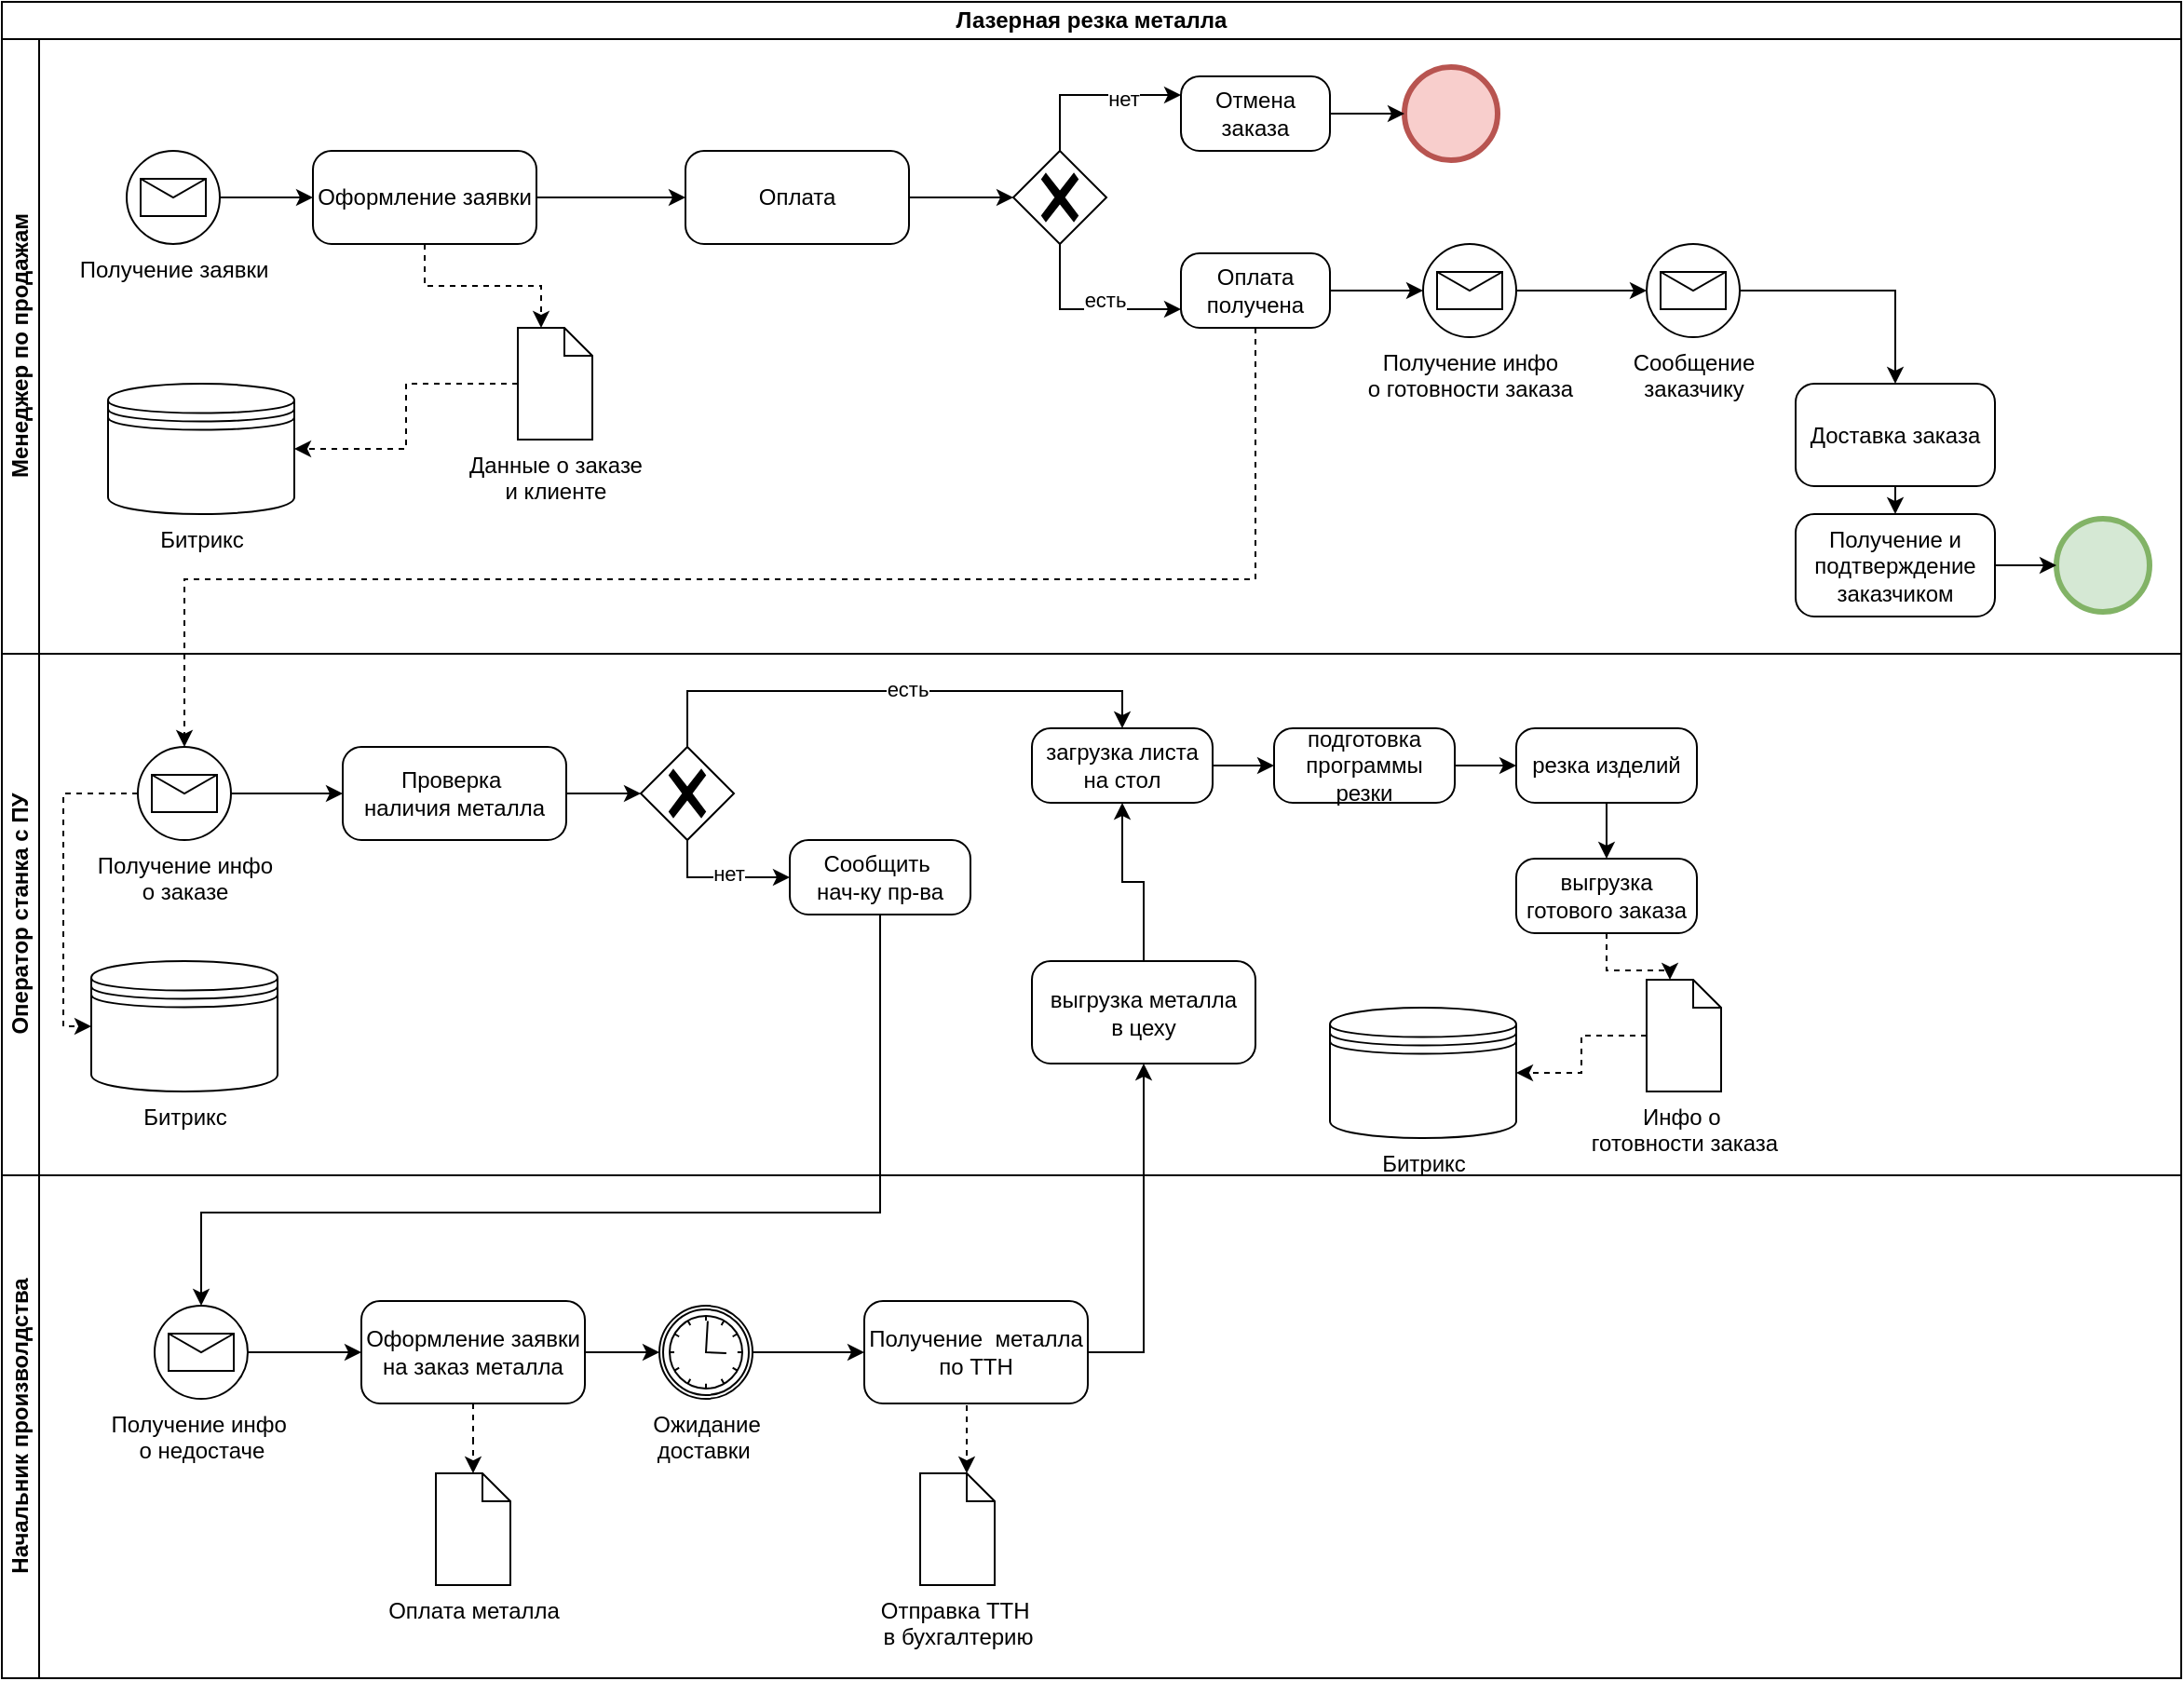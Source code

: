 <mxfile version="22.1.16" type="device">
  <diagram name="Страница — 1" id="a0039gpGuNr3NO7Vex6z">
    <mxGraphModel dx="1829" dy="569" grid="1" gridSize="10" guides="1" tooltips="1" connect="1" arrows="1" fold="1" page="1" pageScale="1" pageWidth="827" pageHeight="1169" math="0" shadow="0">
      <root>
        <mxCell id="0" />
        <mxCell id="1" parent="0" />
        <mxCell id="ncJrujkqdV2YsNTOufrD-1" value="Лазерная резка металла" style="swimlane;html=1;childLayout=stackLayout;resizeParent=1;resizeParentMax=0;horizontal=1;startSize=20;horizontalStack=0;whiteSpace=wrap;" parent="1" vertex="1">
          <mxGeometry x="-73" y="70" width="1170" height="900" as="geometry" />
        </mxCell>
        <mxCell id="ncJrujkqdV2YsNTOufrD-2" value="Менеджер по продажам" style="swimlane;html=1;startSize=20;horizontal=0;" parent="ncJrujkqdV2YsNTOufrD-1" vertex="1">
          <mxGeometry y="20" width="1170" height="330" as="geometry" />
        </mxCell>
        <mxCell id="ncJrujkqdV2YsNTOufrD-11" style="edgeStyle=orthogonalEdgeStyle;rounded=0;orthogonalLoop=1;jettySize=auto;html=1;exitX=1;exitY=0.5;exitDx=0;exitDy=0;exitPerimeter=0;" parent="ncJrujkqdV2YsNTOufrD-2" source="ncJrujkqdV2YsNTOufrD-10" edge="1">
          <mxGeometry relative="1" as="geometry">
            <mxPoint x="167" y="85" as="targetPoint" />
          </mxGeometry>
        </mxCell>
        <mxCell id="ncJrujkqdV2YsNTOufrD-10" value="Получение заявки" style="points=[[0.145,0.145,0],[0.5,0,0],[0.855,0.145,0],[1,0.5,0],[0.855,0.855,0],[0.5,1,0],[0.145,0.855,0],[0,0.5,0]];shape=mxgraph.bpmn.event;html=1;verticalLabelPosition=bottom;labelBackgroundColor=#ffffff;verticalAlign=top;align=center;perimeter=ellipsePerimeter;outlineConnect=0;aspect=fixed;outline=standard;symbol=message;" parent="ncJrujkqdV2YsNTOufrD-2" vertex="1">
          <mxGeometry x="67" y="60" width="50" height="50" as="geometry" />
        </mxCell>
        <mxCell id="ncJrujkqdV2YsNTOufrD-12" value="Оформление заявки" style="points=[[0.25,0,0],[0.5,0,0],[0.75,0,0],[1,0.25,0],[1,0.5,0],[1,0.75,0],[0.75,1,0],[0.5,1,0],[0.25,1,0],[0,0.75,0],[0,0.5,0],[0,0.25,0]];shape=mxgraph.bpmn.task;whiteSpace=wrap;rectStyle=rounded;size=10;html=1;container=1;expand=0;collapsible=0;taskMarker=abstract;" parent="ncJrujkqdV2YsNTOufrD-2" vertex="1">
          <mxGeometry x="167" y="60" width="120" height="50" as="geometry" />
        </mxCell>
        <mxCell id="ncJrujkqdV2YsNTOufrD-13" value="Битрикс" style="shape=datastore;html=1;labelPosition=center;verticalLabelPosition=bottom;align=center;verticalAlign=top;" parent="ncJrujkqdV2YsNTOufrD-2" vertex="1">
          <mxGeometry x="57" y="185" width="100" height="70" as="geometry" />
        </mxCell>
        <mxCell id="ncJrujkqdV2YsNTOufrD-17" style="edgeStyle=orthogonalEdgeStyle;rounded=0;orthogonalLoop=1;jettySize=auto;html=1;exitX=0;exitY=0.5;exitDx=0;exitDy=0;exitPerimeter=0;entryX=1;entryY=0.5;entryDx=0;entryDy=0;dashed=1;" parent="ncJrujkqdV2YsNTOufrD-2" source="ncJrujkqdV2YsNTOufrD-15" target="ncJrujkqdV2YsNTOufrD-13" edge="1">
          <mxGeometry relative="1" as="geometry" />
        </mxCell>
        <mxCell id="ncJrujkqdV2YsNTOufrD-15" value="Данные о заказе&lt;br&gt;и клиенте" style="shape=mxgraph.bpmn.data;labelPosition=center;verticalLabelPosition=bottom;align=center;verticalAlign=top;size=15;html=1;" parent="ncJrujkqdV2YsNTOufrD-2" vertex="1">
          <mxGeometry x="277" y="155" width="40" height="60" as="geometry" />
        </mxCell>
        <mxCell id="YiAbQRiZ3VMbAEbha5EH-1" style="edgeStyle=orthogonalEdgeStyle;rounded=0;orthogonalLoop=1;jettySize=auto;html=1;exitX=0.5;exitY=1;exitDx=0;exitDy=0;exitPerimeter=0;entryX=0;entryY=0;entryDx=12.5;entryDy=0;entryPerimeter=0;dashed=1;" edge="1" parent="ncJrujkqdV2YsNTOufrD-2" source="ncJrujkqdV2YsNTOufrD-12" target="ncJrujkqdV2YsNTOufrD-15">
          <mxGeometry relative="1" as="geometry" />
        </mxCell>
        <mxCell id="YiAbQRiZ3VMbAEbha5EH-6" value="Оплата" style="points=[[0.25,0,0],[0.5,0,0],[0.75,0,0],[1,0.25,0],[1,0.5,0],[1,0.75,0],[0.75,1,0],[0.5,1,0],[0.25,1,0],[0,0.75,0],[0,0.5,0],[0,0.25,0]];shape=mxgraph.bpmn.task;whiteSpace=wrap;rectStyle=rounded;size=10;html=1;container=1;expand=0;collapsible=0;taskMarker=abstract;" vertex="1" parent="ncJrujkqdV2YsNTOufrD-2">
          <mxGeometry x="367" y="60" width="120" height="50" as="geometry" />
        </mxCell>
        <mxCell id="YiAbQRiZ3VMbAEbha5EH-7" style="edgeStyle=orthogonalEdgeStyle;rounded=0;orthogonalLoop=1;jettySize=auto;html=1;exitX=1;exitY=0.5;exitDx=0;exitDy=0;exitPerimeter=0;entryX=0;entryY=0.5;entryDx=0;entryDy=0;entryPerimeter=0;" edge="1" parent="ncJrujkqdV2YsNTOufrD-2" source="ncJrujkqdV2YsNTOufrD-12" target="YiAbQRiZ3VMbAEbha5EH-6">
          <mxGeometry relative="1" as="geometry" />
        </mxCell>
        <mxCell id="YiAbQRiZ3VMbAEbha5EH-8" value="" style="points=[[0.25,0.25,0],[0.5,0,0],[0.75,0.25,0],[1,0.5,0],[0.75,0.75,0],[0.5,1,0],[0.25,0.75,0],[0,0.5,0]];shape=mxgraph.bpmn.gateway2;html=1;verticalLabelPosition=bottom;labelBackgroundColor=#ffffff;verticalAlign=top;align=center;perimeter=rhombusPerimeter;outlineConnect=0;outline=none;symbol=none;gwType=exclusive;" vertex="1" parent="ncJrujkqdV2YsNTOufrD-2">
          <mxGeometry x="543" y="60" width="50" height="50" as="geometry" />
        </mxCell>
        <mxCell id="YiAbQRiZ3VMbAEbha5EH-9" style="edgeStyle=orthogonalEdgeStyle;rounded=0;orthogonalLoop=1;jettySize=auto;html=1;exitX=1;exitY=0.5;exitDx=0;exitDy=0;exitPerimeter=0;entryX=0;entryY=0.5;entryDx=0;entryDy=0;entryPerimeter=0;" edge="1" parent="ncJrujkqdV2YsNTOufrD-2" source="YiAbQRiZ3VMbAEbha5EH-6" target="YiAbQRiZ3VMbAEbha5EH-8">
          <mxGeometry relative="1" as="geometry" />
        </mxCell>
        <mxCell id="YiAbQRiZ3VMbAEbha5EH-11" value="Отмена заказа" style="points=[[0.25,0,0],[0.5,0,0],[0.75,0,0],[1,0.25,0],[1,0.5,0],[1,0.75,0],[0.75,1,0],[0.5,1,0],[0.25,1,0],[0,0.75,0],[0,0.5,0],[0,0.25,0]];shape=mxgraph.bpmn.task;whiteSpace=wrap;rectStyle=rounded;size=10;html=1;container=1;expand=0;collapsible=0;taskMarker=abstract;" vertex="1" parent="ncJrujkqdV2YsNTOufrD-2">
          <mxGeometry x="633" y="20" width="80" height="40" as="geometry" />
        </mxCell>
        <mxCell id="YiAbQRiZ3VMbAEbha5EH-12" value="Оплата получена" style="points=[[0.25,0,0],[0.5,0,0],[0.75,0,0],[1,0.25,0],[1,0.5,0],[1,0.75,0],[0.75,1,0],[0.5,1,0],[0.25,1,0],[0,0.75,0],[0,0.5,0],[0,0.25,0]];shape=mxgraph.bpmn.task;whiteSpace=wrap;rectStyle=rounded;size=10;html=1;container=1;expand=0;collapsible=0;taskMarker=abstract;" vertex="1" parent="ncJrujkqdV2YsNTOufrD-2">
          <mxGeometry x="633" y="115" width="80" height="40" as="geometry" />
        </mxCell>
        <mxCell id="YiAbQRiZ3VMbAEbha5EH-13" style="edgeStyle=orthogonalEdgeStyle;rounded=0;orthogonalLoop=1;jettySize=auto;html=1;exitX=0.5;exitY=0;exitDx=0;exitDy=0;exitPerimeter=0;entryX=0;entryY=0.25;entryDx=0;entryDy=0;entryPerimeter=0;" edge="1" parent="ncJrujkqdV2YsNTOufrD-2" source="YiAbQRiZ3VMbAEbha5EH-8" target="YiAbQRiZ3VMbAEbha5EH-11">
          <mxGeometry relative="1" as="geometry" />
        </mxCell>
        <mxCell id="YiAbQRiZ3VMbAEbha5EH-14" value="нет" style="edgeLabel;html=1;align=center;verticalAlign=middle;resizable=0;points=[];" vertex="1" connectable="0" parent="YiAbQRiZ3VMbAEbha5EH-13">
          <mxGeometry x="0.339" y="-2" relative="1" as="geometry">
            <mxPoint as="offset" />
          </mxGeometry>
        </mxCell>
        <mxCell id="YiAbQRiZ3VMbAEbha5EH-17" style="edgeStyle=orthogonalEdgeStyle;rounded=0;orthogonalLoop=1;jettySize=auto;html=1;exitX=0.5;exitY=1;exitDx=0;exitDy=0;exitPerimeter=0;entryX=0;entryY=0.75;entryDx=0;entryDy=0;entryPerimeter=0;" edge="1" parent="ncJrujkqdV2YsNTOufrD-2" source="YiAbQRiZ3VMbAEbha5EH-8" target="YiAbQRiZ3VMbAEbha5EH-12">
          <mxGeometry relative="1" as="geometry" />
        </mxCell>
        <mxCell id="YiAbQRiZ3VMbAEbha5EH-18" value="есть" style="edgeLabel;html=1;align=center;verticalAlign=middle;resizable=0;points=[];" vertex="1" connectable="0" parent="YiAbQRiZ3VMbAEbha5EH-17">
          <mxGeometry x="0.172" y="5" relative="1" as="geometry">
            <mxPoint as="offset" />
          </mxGeometry>
        </mxCell>
        <mxCell id="YiAbQRiZ3VMbAEbha5EH-20" value="" style="points=[[0.145,0.145,0],[0.5,0,0],[0.855,0.145,0],[1,0.5,0],[0.855,0.855,0],[0.5,1,0],[0.145,0.855,0],[0,0.5,0]];shape=mxgraph.bpmn.event;html=1;verticalLabelPosition=bottom;labelBackgroundColor=#ffffff;verticalAlign=top;align=center;perimeter=ellipsePerimeter;outlineConnect=0;aspect=fixed;outline=end;symbol=terminate2;fillColor=#f8cecc;strokeColor=#b85450;" vertex="1" parent="ncJrujkqdV2YsNTOufrD-2">
          <mxGeometry x="753" y="15" width="50" height="50" as="geometry" />
        </mxCell>
        <mxCell id="YiAbQRiZ3VMbAEbha5EH-19" style="edgeStyle=orthogonalEdgeStyle;rounded=0;orthogonalLoop=1;jettySize=auto;html=1;exitX=1;exitY=0.5;exitDx=0;exitDy=0;exitPerimeter=0;" edge="1" parent="ncJrujkqdV2YsNTOufrD-2" source="YiAbQRiZ3VMbAEbha5EH-11" target="YiAbQRiZ3VMbAEbha5EH-20">
          <mxGeometry relative="1" as="geometry">
            <mxPoint x="763" y="40" as="targetPoint" />
          </mxGeometry>
        </mxCell>
        <mxCell id="YiAbQRiZ3VMbAEbha5EH-76" style="edgeStyle=orthogonalEdgeStyle;rounded=0;orthogonalLoop=1;jettySize=auto;html=1;exitX=1;exitY=0.5;exitDx=0;exitDy=0;exitPerimeter=0;" edge="1" parent="ncJrujkqdV2YsNTOufrD-2" source="YiAbQRiZ3VMbAEbha5EH-74">
          <mxGeometry relative="1" as="geometry">
            <mxPoint x="883" y="135" as="targetPoint" />
          </mxGeometry>
        </mxCell>
        <mxCell id="YiAbQRiZ3VMbAEbha5EH-74" value="Получение инфо&lt;br&gt;о готовности заказа" style="points=[[0.145,0.145,0],[0.5,0,0],[0.855,0.145,0],[1,0.5,0],[0.855,0.855,0],[0.5,1,0],[0.145,0.855,0],[0,0.5,0]];shape=mxgraph.bpmn.event;html=1;verticalLabelPosition=bottom;labelBackgroundColor=#ffffff;verticalAlign=top;align=center;perimeter=ellipsePerimeter;outlineConnect=0;aspect=fixed;outline=standard;symbol=message;" vertex="1" parent="ncJrujkqdV2YsNTOufrD-2">
          <mxGeometry x="763" y="110" width="50" height="50" as="geometry" />
        </mxCell>
        <mxCell id="YiAbQRiZ3VMbAEbha5EH-75" style="edgeStyle=orthogonalEdgeStyle;rounded=0;orthogonalLoop=1;jettySize=auto;html=1;exitX=1;exitY=0.5;exitDx=0;exitDy=0;exitPerimeter=0;entryX=0;entryY=0.5;entryDx=0;entryDy=0;entryPerimeter=0;" edge="1" parent="ncJrujkqdV2YsNTOufrD-2" source="YiAbQRiZ3VMbAEbha5EH-12" target="YiAbQRiZ3VMbAEbha5EH-74">
          <mxGeometry relative="1" as="geometry" />
        </mxCell>
        <mxCell id="YiAbQRiZ3VMbAEbha5EH-77" value="Сообщение&lt;br&gt;заказчику" style="points=[[0.145,0.145,0],[0.5,0,0],[0.855,0.145,0],[1,0.5,0],[0.855,0.855,0],[0.5,1,0],[0.145,0.855,0],[0,0.5,0]];shape=mxgraph.bpmn.event;html=1;verticalLabelPosition=bottom;labelBackgroundColor=#ffffff;verticalAlign=top;align=center;perimeter=ellipsePerimeter;outlineConnect=0;aspect=fixed;outline=standard;symbol=message;" vertex="1" parent="ncJrujkqdV2YsNTOufrD-2">
          <mxGeometry x="883" y="110" width="50" height="50" as="geometry" />
        </mxCell>
        <mxCell id="YiAbQRiZ3VMbAEbha5EH-78" value="Доставка заказа" style="points=[[0.25,0,0],[0.5,0,0],[0.75,0,0],[1,0.25,0],[1,0.5,0],[1,0.75,0],[0.75,1,0],[0.5,1,0],[0.25,1,0],[0,0.75,0],[0,0.5,0],[0,0.25,0]];shape=mxgraph.bpmn.task;whiteSpace=wrap;rectStyle=rounded;size=10;html=1;container=1;expand=0;collapsible=0;taskMarker=abstract;" vertex="1" parent="ncJrujkqdV2YsNTOufrD-2">
          <mxGeometry x="963" y="185" width="107" height="55" as="geometry" />
        </mxCell>
        <mxCell id="YiAbQRiZ3VMbAEbha5EH-79" style="edgeStyle=orthogonalEdgeStyle;rounded=0;orthogonalLoop=1;jettySize=auto;html=1;exitX=1;exitY=0.5;exitDx=0;exitDy=0;exitPerimeter=0;entryX=0.5;entryY=0;entryDx=0;entryDy=0;entryPerimeter=0;" edge="1" parent="ncJrujkqdV2YsNTOufrD-2" source="YiAbQRiZ3VMbAEbha5EH-77" target="YiAbQRiZ3VMbAEbha5EH-78">
          <mxGeometry relative="1" as="geometry" />
        </mxCell>
        <mxCell id="YiAbQRiZ3VMbAEbha5EH-80" value="Получение и подтверждение заказчиком" style="points=[[0.25,0,0],[0.5,0,0],[0.75,0,0],[1,0.25,0],[1,0.5,0],[1,0.75,0],[0.75,1,0],[0.5,1,0],[0.25,1,0],[0,0.75,0],[0,0.5,0],[0,0.25,0]];shape=mxgraph.bpmn.task;whiteSpace=wrap;rectStyle=rounded;size=10;html=1;container=1;expand=0;collapsible=0;taskMarker=abstract;" vertex="1" parent="ncJrujkqdV2YsNTOufrD-2">
          <mxGeometry x="963" y="255" width="107" height="55" as="geometry" />
        </mxCell>
        <mxCell id="YiAbQRiZ3VMbAEbha5EH-81" style="edgeStyle=orthogonalEdgeStyle;rounded=0;orthogonalLoop=1;jettySize=auto;html=1;exitX=0.5;exitY=1;exitDx=0;exitDy=0;exitPerimeter=0;entryX=0.5;entryY=0;entryDx=0;entryDy=0;entryPerimeter=0;" edge="1" parent="ncJrujkqdV2YsNTOufrD-2" source="YiAbQRiZ3VMbAEbha5EH-78" target="YiAbQRiZ3VMbAEbha5EH-80">
          <mxGeometry relative="1" as="geometry" />
        </mxCell>
        <mxCell id="YiAbQRiZ3VMbAEbha5EH-82" value="" style="points=[[0.145,0.145,0],[0.5,0,0],[0.855,0.145,0],[1,0.5,0],[0.855,0.855,0],[0.5,1,0],[0.145,0.855,0],[0,0.5,0]];shape=mxgraph.bpmn.event;html=1;verticalLabelPosition=bottom;labelBackgroundColor=#ffffff;verticalAlign=top;align=center;perimeter=ellipsePerimeter;outlineConnect=0;aspect=fixed;outline=end;symbol=terminate2;fillColor=#d5e8d4;strokeColor=#82b366;" vertex="1" parent="ncJrujkqdV2YsNTOufrD-2">
          <mxGeometry x="1103" y="257.5" width="50" height="50" as="geometry" />
        </mxCell>
        <mxCell id="YiAbQRiZ3VMbAEbha5EH-83" style="edgeStyle=orthogonalEdgeStyle;rounded=0;orthogonalLoop=1;jettySize=auto;html=1;exitX=1;exitY=0.5;exitDx=0;exitDy=0;exitPerimeter=0;entryX=0;entryY=0.5;entryDx=0;entryDy=0;entryPerimeter=0;" edge="1" parent="ncJrujkqdV2YsNTOufrD-2" source="YiAbQRiZ3VMbAEbha5EH-80" target="YiAbQRiZ3VMbAEbha5EH-82">
          <mxGeometry relative="1" as="geometry" />
        </mxCell>
        <mxCell id="ncJrujkqdV2YsNTOufrD-3" value="Оператор станка с ПУ" style="swimlane;html=1;startSize=20;horizontal=0;" parent="ncJrujkqdV2YsNTOufrD-1" vertex="1">
          <mxGeometry y="350" width="1170" height="280" as="geometry">
            <mxRectangle y="140" width="900" height="30" as="alternateBounds" />
          </mxGeometry>
        </mxCell>
        <mxCell id="YiAbQRiZ3VMbAEbha5EH-24" style="edgeStyle=orthogonalEdgeStyle;rounded=0;orthogonalLoop=1;jettySize=auto;html=1;exitX=0;exitY=0.5;exitDx=0;exitDy=0;exitPerimeter=0;entryX=0;entryY=0.5;entryDx=0;entryDy=0;dashed=1;" edge="1" parent="ncJrujkqdV2YsNTOufrD-3" source="YiAbQRiZ3VMbAEbha5EH-21" target="YiAbQRiZ3VMbAEbha5EH-23">
          <mxGeometry relative="1" as="geometry">
            <Array as="points">
              <mxPoint x="33" y="75" />
              <mxPoint x="33" y="200" />
            </Array>
          </mxGeometry>
        </mxCell>
        <mxCell id="YiAbQRiZ3VMbAEbha5EH-21" value="Получение инфо&lt;br&gt;о заказе" style="points=[[0.145,0.145,0],[0.5,0,0],[0.855,0.145,0],[1,0.5,0],[0.855,0.855,0],[0.5,1,0],[0.145,0.855,0],[0,0.5,0]];shape=mxgraph.bpmn.event;html=1;verticalLabelPosition=bottom;labelBackgroundColor=#ffffff;verticalAlign=top;align=center;perimeter=ellipsePerimeter;outlineConnect=0;aspect=fixed;outline=standard;symbol=message;" vertex="1" parent="ncJrujkqdV2YsNTOufrD-3">
          <mxGeometry x="73" y="50" width="50" height="50" as="geometry" />
        </mxCell>
        <mxCell id="YiAbQRiZ3VMbAEbha5EH-23" value="Битрикс" style="shape=datastore;html=1;labelPosition=center;verticalLabelPosition=bottom;align=center;verticalAlign=top;" vertex="1" parent="ncJrujkqdV2YsNTOufrD-3">
          <mxGeometry x="48" y="165" width="100" height="70" as="geometry" />
        </mxCell>
        <mxCell id="YiAbQRiZ3VMbAEbha5EH-29" style="edgeStyle=orthogonalEdgeStyle;rounded=0;orthogonalLoop=1;jettySize=auto;html=1;exitX=1;exitY=0.5;exitDx=0;exitDy=0;exitPerimeter=0;" edge="1" parent="ncJrujkqdV2YsNTOufrD-3" source="YiAbQRiZ3VMbAEbha5EH-26">
          <mxGeometry relative="1" as="geometry">
            <mxPoint x="343" y="75" as="targetPoint" />
          </mxGeometry>
        </mxCell>
        <mxCell id="YiAbQRiZ3VMbAEbha5EH-26" value="Проверка&amp;nbsp;&lt;br&gt;наличия металла" style="points=[[0.25,0,0],[0.5,0,0],[0.75,0,0],[1,0.25,0],[1,0.5,0],[1,0.75,0],[0.75,1,0],[0.5,1,0],[0.25,1,0],[0,0.75,0],[0,0.5,0],[0,0.25,0]];shape=mxgraph.bpmn.task;whiteSpace=wrap;rectStyle=rounded;size=10;html=1;container=1;expand=0;collapsible=0;taskMarker=abstract;" vertex="1" parent="ncJrujkqdV2YsNTOufrD-3">
          <mxGeometry x="183" y="50" width="120" height="50" as="geometry" />
        </mxCell>
        <mxCell id="YiAbQRiZ3VMbAEbha5EH-27" style="edgeStyle=orthogonalEdgeStyle;rounded=0;orthogonalLoop=1;jettySize=auto;html=1;exitX=1;exitY=0.5;exitDx=0;exitDy=0;exitPerimeter=0;entryX=0;entryY=0.5;entryDx=0;entryDy=0;entryPerimeter=0;" edge="1" parent="ncJrujkqdV2YsNTOufrD-3" source="YiAbQRiZ3VMbAEbha5EH-21" target="YiAbQRiZ3VMbAEbha5EH-26">
          <mxGeometry relative="1" as="geometry" />
        </mxCell>
        <mxCell id="YiAbQRiZ3VMbAEbha5EH-30" value="" style="points=[[0.25,0.25,0],[0.5,0,0],[0.75,0.25,0],[1,0.5,0],[0.75,0.75,0],[0.5,1,0],[0.25,0.75,0],[0,0.5,0]];shape=mxgraph.bpmn.gateway2;html=1;verticalLabelPosition=bottom;labelBackgroundColor=#ffffff;verticalAlign=top;align=center;perimeter=rhombusPerimeter;outlineConnect=0;outline=none;symbol=none;gwType=exclusive;" vertex="1" parent="ncJrujkqdV2YsNTOufrD-3">
          <mxGeometry x="343" y="50" width="50" height="50" as="geometry" />
        </mxCell>
        <mxCell id="YiAbQRiZ3VMbAEbha5EH-41" style="edgeStyle=orthogonalEdgeStyle;rounded=0;orthogonalLoop=1;jettySize=auto;html=1;exitX=1;exitY=0.5;exitDx=0;exitDy=0;exitPerimeter=0;" edge="1" parent="ncJrujkqdV2YsNTOufrD-3" source="YiAbQRiZ3VMbAEbha5EH-32">
          <mxGeometry relative="1" as="geometry">
            <mxPoint x="683" y="60" as="targetPoint" />
          </mxGeometry>
        </mxCell>
        <mxCell id="YiAbQRiZ3VMbAEbha5EH-32" value="загрузка листа на стол" style="points=[[0.25,0,0],[0.5,0,0],[0.75,0,0],[1,0.25,0],[1,0.5,0],[1,0.75,0],[0.75,1,0],[0.5,1,0],[0.25,1,0],[0,0.75,0],[0,0.5,0],[0,0.25,0]];shape=mxgraph.bpmn.task;whiteSpace=wrap;rectStyle=rounded;size=10;html=1;container=1;expand=0;collapsible=0;taskMarker=abstract;" vertex="1" parent="ncJrujkqdV2YsNTOufrD-3">
          <mxGeometry x="553" y="40" width="97" height="40" as="geometry" />
        </mxCell>
        <mxCell id="YiAbQRiZ3VMbAEbha5EH-38" value="Сообщить&amp;nbsp;&lt;br&gt;нач-ку пр-ва" style="points=[[0.25,0,0],[0.5,0,0],[0.75,0,0],[1,0.25,0],[1,0.5,0],[1,0.75,0],[0.75,1,0],[0.5,1,0],[0.25,1,0],[0,0.75,0],[0,0.5,0],[0,0.25,0]];shape=mxgraph.bpmn.task;whiteSpace=wrap;rectStyle=rounded;size=10;html=1;container=1;expand=0;collapsible=0;taskMarker=abstract;" vertex="1" parent="ncJrujkqdV2YsNTOufrD-3">
          <mxGeometry x="423" y="100" width="97" height="40" as="geometry" />
        </mxCell>
        <mxCell id="YiAbQRiZ3VMbAEbha5EH-39" style="edgeStyle=orthogonalEdgeStyle;rounded=0;orthogonalLoop=1;jettySize=auto;html=1;exitX=0.5;exitY=1;exitDx=0;exitDy=0;exitPerimeter=0;entryX=0;entryY=0.5;entryDx=0;entryDy=0;entryPerimeter=0;" edge="1" parent="ncJrujkqdV2YsNTOufrD-3" source="YiAbQRiZ3VMbAEbha5EH-30" target="YiAbQRiZ3VMbAEbha5EH-38">
          <mxGeometry relative="1" as="geometry" />
        </mxCell>
        <mxCell id="YiAbQRiZ3VMbAEbha5EH-40" value="нет" style="edgeLabel;html=1;align=center;verticalAlign=middle;resizable=0;points=[];" vertex="1" connectable="0" parent="YiAbQRiZ3VMbAEbha5EH-39">
          <mxGeometry x="0.109" y="2" relative="1" as="geometry">
            <mxPoint as="offset" />
          </mxGeometry>
        </mxCell>
        <mxCell id="YiAbQRiZ3VMbAEbha5EH-65" style="edgeStyle=orthogonalEdgeStyle;rounded=0;orthogonalLoop=1;jettySize=auto;html=1;exitX=1;exitY=0.5;exitDx=0;exitDy=0;exitPerimeter=0;" edge="1" parent="ncJrujkqdV2YsNTOufrD-3" source="YiAbQRiZ3VMbAEbha5EH-42">
          <mxGeometry relative="1" as="geometry">
            <mxPoint x="813" y="60" as="targetPoint" />
          </mxGeometry>
        </mxCell>
        <mxCell id="YiAbQRiZ3VMbAEbha5EH-42" value="подготовка программы резки" style="points=[[0.25,0,0],[0.5,0,0],[0.75,0,0],[1,0.25,0],[1,0.5,0],[1,0.75,0],[0.75,1,0],[0.5,1,0],[0.25,1,0],[0,0.75,0],[0,0.5,0],[0,0.25,0]];shape=mxgraph.bpmn.task;whiteSpace=wrap;rectStyle=rounded;size=10;html=1;container=1;expand=0;collapsible=0;taskMarker=abstract;" vertex="1" parent="ncJrujkqdV2YsNTOufrD-3">
          <mxGeometry x="683" y="40" width="97" height="40" as="geometry" />
        </mxCell>
        <mxCell id="YiAbQRiZ3VMbAEbha5EH-59" value="выгрузка металла&lt;br&gt;в цеху" style="points=[[0.25,0,0],[0.5,0,0],[0.75,0,0],[1,0.25,0],[1,0.5,0],[1,0.75,0],[0.75,1,0],[0.5,1,0],[0.25,1,0],[0,0.75,0],[0,0.5,0],[0,0.25,0]];shape=mxgraph.bpmn.task;whiteSpace=wrap;rectStyle=rounded;size=10;html=1;container=1;expand=0;collapsible=0;taskMarker=abstract;" vertex="1" parent="ncJrujkqdV2YsNTOufrD-3">
          <mxGeometry x="553" y="165" width="120" height="55" as="geometry" />
        </mxCell>
        <mxCell id="YiAbQRiZ3VMbAEbha5EH-62" style="edgeStyle=orthogonalEdgeStyle;rounded=0;orthogonalLoop=1;jettySize=auto;html=1;exitX=0.5;exitY=0;exitDx=0;exitDy=0;exitPerimeter=0;entryX=0.5;entryY=0;entryDx=0;entryDy=0;entryPerimeter=0;" edge="1" parent="ncJrujkqdV2YsNTOufrD-3" source="YiAbQRiZ3VMbAEbha5EH-30" target="YiAbQRiZ3VMbAEbha5EH-32">
          <mxGeometry relative="1" as="geometry" />
        </mxCell>
        <mxCell id="YiAbQRiZ3VMbAEbha5EH-63" value="есть" style="edgeLabel;html=1;align=center;verticalAlign=middle;resizable=0;points=[];" vertex="1" connectable="0" parent="YiAbQRiZ3VMbAEbha5EH-62">
          <mxGeometry x="0.04" y="1" relative="1" as="geometry">
            <mxPoint as="offset" />
          </mxGeometry>
        </mxCell>
        <mxCell id="YiAbQRiZ3VMbAEbha5EH-64" style="edgeStyle=orthogonalEdgeStyle;rounded=0;orthogonalLoop=1;jettySize=auto;html=1;exitX=0.5;exitY=0;exitDx=0;exitDy=0;exitPerimeter=0;entryX=0.5;entryY=1;entryDx=0;entryDy=0;entryPerimeter=0;" edge="1" parent="ncJrujkqdV2YsNTOufrD-3" source="YiAbQRiZ3VMbAEbha5EH-59" target="YiAbQRiZ3VMbAEbha5EH-32">
          <mxGeometry relative="1" as="geometry" />
        </mxCell>
        <mxCell id="YiAbQRiZ3VMbAEbha5EH-66" value="резка изделий" style="points=[[0.25,0,0],[0.5,0,0],[0.75,0,0],[1,0.25,0],[1,0.5,0],[1,0.75,0],[0.75,1,0],[0.5,1,0],[0.25,1,0],[0,0.75,0],[0,0.5,0],[0,0.25,0]];shape=mxgraph.bpmn.task;whiteSpace=wrap;rectStyle=rounded;size=10;html=1;container=1;expand=0;collapsible=0;taskMarker=abstract;" vertex="1" parent="ncJrujkqdV2YsNTOufrD-3">
          <mxGeometry x="813" y="40" width="97" height="40" as="geometry" />
        </mxCell>
        <mxCell id="YiAbQRiZ3VMbAEbha5EH-67" value="выгрузка готового заказа" style="points=[[0.25,0,0],[0.5,0,0],[0.75,0,0],[1,0.25,0],[1,0.5,0],[1,0.75,0],[0.75,1,0],[0.5,1,0],[0.25,1,0],[0,0.75,0],[0,0.5,0],[0,0.25,0]];shape=mxgraph.bpmn.task;whiteSpace=wrap;rectStyle=rounded;size=10;html=1;container=1;expand=0;collapsible=0;taskMarker=abstract;" vertex="1" parent="ncJrujkqdV2YsNTOufrD-3">
          <mxGeometry x="813" y="110" width="97" height="40" as="geometry" />
        </mxCell>
        <mxCell id="YiAbQRiZ3VMbAEbha5EH-68" style="edgeStyle=orthogonalEdgeStyle;rounded=0;orthogonalLoop=1;jettySize=auto;html=1;exitX=0.5;exitY=1;exitDx=0;exitDy=0;exitPerimeter=0;entryX=0.5;entryY=0;entryDx=0;entryDy=0;entryPerimeter=0;" edge="1" parent="ncJrujkqdV2YsNTOufrD-3" source="YiAbQRiZ3VMbAEbha5EH-66" target="YiAbQRiZ3VMbAEbha5EH-67">
          <mxGeometry relative="1" as="geometry" />
        </mxCell>
        <mxCell id="YiAbQRiZ3VMbAEbha5EH-69" value="Битрикс" style="shape=datastore;html=1;labelPosition=center;verticalLabelPosition=bottom;align=center;verticalAlign=top;" vertex="1" parent="ncJrujkqdV2YsNTOufrD-3">
          <mxGeometry x="713" y="190" width="100" height="70" as="geometry" />
        </mxCell>
        <mxCell id="YiAbQRiZ3VMbAEbha5EH-72" style="edgeStyle=orthogonalEdgeStyle;rounded=0;orthogonalLoop=1;jettySize=auto;html=1;exitX=0;exitY=0.5;exitDx=0;exitDy=0;exitPerimeter=0;entryX=1;entryY=0.5;entryDx=0;entryDy=0;dashed=1;" edge="1" parent="ncJrujkqdV2YsNTOufrD-3" source="YiAbQRiZ3VMbAEbha5EH-70" target="YiAbQRiZ3VMbAEbha5EH-69">
          <mxGeometry relative="1" as="geometry" />
        </mxCell>
        <mxCell id="YiAbQRiZ3VMbAEbha5EH-70" value="Инфо о&amp;nbsp;&lt;br&gt;готовности заказа" style="shape=mxgraph.bpmn.data;labelPosition=center;verticalLabelPosition=bottom;align=center;verticalAlign=top;size=15;html=1;" vertex="1" parent="ncJrujkqdV2YsNTOufrD-3">
          <mxGeometry x="883" y="175" width="40" height="60" as="geometry" />
        </mxCell>
        <mxCell id="YiAbQRiZ3VMbAEbha5EH-73" style="edgeStyle=orthogonalEdgeStyle;rounded=0;orthogonalLoop=1;jettySize=auto;html=1;exitX=0.5;exitY=1;exitDx=0;exitDy=0;exitPerimeter=0;entryX=0;entryY=0;entryDx=12.5;entryDy=0;entryPerimeter=0;dashed=1;" edge="1" parent="ncJrujkqdV2YsNTOufrD-3" source="YiAbQRiZ3VMbAEbha5EH-67" target="YiAbQRiZ3VMbAEbha5EH-70">
          <mxGeometry relative="1" as="geometry" />
        </mxCell>
        <mxCell id="ncJrujkqdV2YsNTOufrD-4" value="Начальник произволдства" style="swimlane;html=1;startSize=20;horizontal=0;" parent="ncJrujkqdV2YsNTOufrD-1" vertex="1">
          <mxGeometry y="630" width="1170" height="270" as="geometry" />
        </mxCell>
        <mxCell id="YiAbQRiZ3VMbAEbha5EH-44" value="Получение инфо&amp;nbsp;&lt;br&gt;о недостаче" style="points=[[0.145,0.145,0],[0.5,0,0],[0.855,0.145,0],[1,0.5,0],[0.855,0.855,0],[0.5,1,0],[0.145,0.855,0],[0,0.5,0]];shape=mxgraph.bpmn.event;html=1;verticalLabelPosition=bottom;labelBackgroundColor=#ffffff;verticalAlign=top;align=center;perimeter=ellipsePerimeter;outlineConnect=0;aspect=fixed;outline=standard;symbol=message;" vertex="1" parent="ncJrujkqdV2YsNTOufrD-4">
          <mxGeometry x="82" y="70" width="50" height="50" as="geometry" />
        </mxCell>
        <mxCell id="YiAbQRiZ3VMbAEbha5EH-47" value="Оформление заявки на заказ металла" style="points=[[0.25,0,0],[0.5,0,0],[0.75,0,0],[1,0.25,0],[1,0.5,0],[1,0.75,0],[0.75,1,0],[0.5,1,0],[0.25,1,0],[0,0.75,0],[0,0.5,0],[0,0.25,0]];shape=mxgraph.bpmn.task;whiteSpace=wrap;rectStyle=rounded;size=10;html=1;container=1;expand=0;collapsible=0;taskMarker=abstract;" vertex="1" parent="ncJrujkqdV2YsNTOufrD-4">
          <mxGeometry x="193" y="67.5" width="120" height="55" as="geometry" />
        </mxCell>
        <mxCell id="YiAbQRiZ3VMbAEbha5EH-46" style="edgeStyle=orthogonalEdgeStyle;rounded=0;orthogonalLoop=1;jettySize=auto;html=1;" edge="1" parent="ncJrujkqdV2YsNTOufrD-4" source="YiAbQRiZ3VMbAEbha5EH-44" target="YiAbQRiZ3VMbAEbha5EH-47">
          <mxGeometry relative="1" as="geometry">
            <mxPoint x="203" y="95" as="targetPoint" />
          </mxGeometry>
        </mxCell>
        <mxCell id="YiAbQRiZ3VMbAEbha5EH-49" value="Оплата металла" style="shape=mxgraph.bpmn.data;labelPosition=center;verticalLabelPosition=bottom;align=center;verticalAlign=top;size=15;html=1;" vertex="1" parent="ncJrujkqdV2YsNTOufrD-4">
          <mxGeometry x="233" y="160" width="40" height="60" as="geometry" />
        </mxCell>
        <mxCell id="YiAbQRiZ3VMbAEbha5EH-48" style="edgeStyle=orthogonalEdgeStyle;rounded=0;orthogonalLoop=1;jettySize=auto;html=1;exitX=0.5;exitY=1;exitDx=0;exitDy=0;exitPerimeter=0;dashed=1;" edge="1" parent="ncJrujkqdV2YsNTOufrD-4" source="YiAbQRiZ3VMbAEbha5EH-47" target="YiAbQRiZ3VMbAEbha5EH-49">
          <mxGeometry relative="1" as="geometry">
            <mxPoint x="253" y="170" as="targetPoint" />
          </mxGeometry>
        </mxCell>
        <mxCell id="YiAbQRiZ3VMbAEbha5EH-51" value="Ожидание&lt;br&gt;доставки&amp;nbsp;" style="points=[[0.145,0.145,0],[0.5,0,0],[0.855,0.145,0],[1,0.5,0],[0.855,0.855,0],[0.5,1,0],[0.145,0.855,0],[0,0.5,0]];shape=mxgraph.bpmn.event;html=1;verticalLabelPosition=bottom;labelBackgroundColor=#ffffff;verticalAlign=top;align=center;perimeter=ellipsePerimeter;outlineConnect=0;aspect=fixed;outline=catching;symbol=timer;" vertex="1" parent="ncJrujkqdV2YsNTOufrD-4">
          <mxGeometry x="353" y="70" width="50" height="50" as="geometry" />
        </mxCell>
        <mxCell id="YiAbQRiZ3VMbAEbha5EH-50" style="edgeStyle=orthogonalEdgeStyle;rounded=0;orthogonalLoop=1;jettySize=auto;html=1;exitX=1;exitY=0.5;exitDx=0;exitDy=0;exitPerimeter=0;" edge="1" parent="ncJrujkqdV2YsNTOufrD-4" source="YiAbQRiZ3VMbAEbha5EH-47" target="YiAbQRiZ3VMbAEbha5EH-51">
          <mxGeometry relative="1" as="geometry">
            <mxPoint x="353" y="95" as="targetPoint" />
          </mxGeometry>
        </mxCell>
        <mxCell id="YiAbQRiZ3VMbAEbha5EH-54" value="Получение&amp;nbsp; металла по ТТН" style="points=[[0.25,0,0],[0.5,0,0],[0.75,0,0],[1,0.25,0],[1,0.5,0],[1,0.75,0],[0.75,1,0],[0.5,1,0],[0.25,1,0],[0,0.75,0],[0,0.5,0],[0,0.25,0]];shape=mxgraph.bpmn.task;whiteSpace=wrap;rectStyle=rounded;size=10;html=1;container=1;expand=0;collapsible=0;taskMarker=abstract;" vertex="1" parent="ncJrujkqdV2YsNTOufrD-4">
          <mxGeometry x="463" y="67.5" width="120" height="55" as="geometry" />
        </mxCell>
        <mxCell id="YiAbQRiZ3VMbAEbha5EH-55" style="edgeStyle=orthogonalEdgeStyle;rounded=0;orthogonalLoop=1;jettySize=auto;html=1;exitX=1;exitY=0.5;exitDx=0;exitDy=0;exitPerimeter=0;entryX=0;entryY=0.5;entryDx=0;entryDy=0;entryPerimeter=0;" edge="1" parent="ncJrujkqdV2YsNTOufrD-4" source="YiAbQRiZ3VMbAEbha5EH-51" target="YiAbQRiZ3VMbAEbha5EH-54">
          <mxGeometry relative="1" as="geometry" />
        </mxCell>
        <mxCell id="YiAbQRiZ3VMbAEbha5EH-56" value="Отправка ТТН&amp;nbsp;&lt;br&gt;в бухгалтерию" style="shape=mxgraph.bpmn.data;labelPosition=center;verticalLabelPosition=bottom;align=center;verticalAlign=top;size=15;html=1;" vertex="1" parent="ncJrujkqdV2YsNTOufrD-4">
          <mxGeometry x="493" y="160" width="40" height="60" as="geometry" />
        </mxCell>
        <mxCell id="YiAbQRiZ3VMbAEbha5EH-57" style="edgeStyle=orthogonalEdgeStyle;rounded=0;orthogonalLoop=1;jettySize=auto;html=1;exitX=0.5;exitY=1;exitDx=0;exitDy=0;exitPerimeter=0;entryX=0;entryY=0;entryDx=25;entryDy=0;entryPerimeter=0;dashed=1;" edge="1" parent="ncJrujkqdV2YsNTOufrD-4" source="YiAbQRiZ3VMbAEbha5EH-54" target="YiAbQRiZ3VMbAEbha5EH-56">
          <mxGeometry relative="1" as="geometry" />
        </mxCell>
        <mxCell id="YiAbQRiZ3VMbAEbha5EH-28" style="edgeStyle=orthogonalEdgeStyle;rounded=0;orthogonalLoop=1;jettySize=auto;html=1;entryX=0.5;entryY=0;entryDx=0;entryDy=0;entryPerimeter=0;dashed=1;" edge="1" parent="ncJrujkqdV2YsNTOufrD-1" source="YiAbQRiZ3VMbAEbha5EH-12" target="YiAbQRiZ3VMbAEbha5EH-21">
          <mxGeometry relative="1" as="geometry">
            <Array as="points">
              <mxPoint x="673" y="310" />
              <mxPoint x="98" y="310" />
            </Array>
          </mxGeometry>
        </mxCell>
        <mxCell id="YiAbQRiZ3VMbAEbha5EH-45" style="edgeStyle=orthogonalEdgeStyle;rounded=0;orthogonalLoop=1;jettySize=auto;html=1;exitX=0.5;exitY=1;exitDx=0;exitDy=0;exitPerimeter=0;entryX=0.5;entryY=0;entryDx=0;entryDy=0;entryPerimeter=0;" edge="1" parent="ncJrujkqdV2YsNTOufrD-1" source="YiAbQRiZ3VMbAEbha5EH-38" target="YiAbQRiZ3VMbAEbha5EH-44">
          <mxGeometry relative="1" as="geometry">
            <Array as="points">
              <mxPoint x="472" y="650" />
              <mxPoint x="107" y="650" />
            </Array>
          </mxGeometry>
        </mxCell>
        <mxCell id="YiAbQRiZ3VMbAEbha5EH-60" style="edgeStyle=orthogonalEdgeStyle;rounded=0;orthogonalLoop=1;jettySize=auto;html=1;exitX=1;exitY=0.5;exitDx=0;exitDy=0;exitPerimeter=0;entryX=0.5;entryY=1;entryDx=0;entryDy=0;entryPerimeter=0;" edge="1" parent="ncJrujkqdV2YsNTOufrD-1" source="YiAbQRiZ3VMbAEbha5EH-54" target="YiAbQRiZ3VMbAEbha5EH-59">
          <mxGeometry relative="1" as="geometry" />
        </mxCell>
      </root>
    </mxGraphModel>
  </diagram>
</mxfile>
